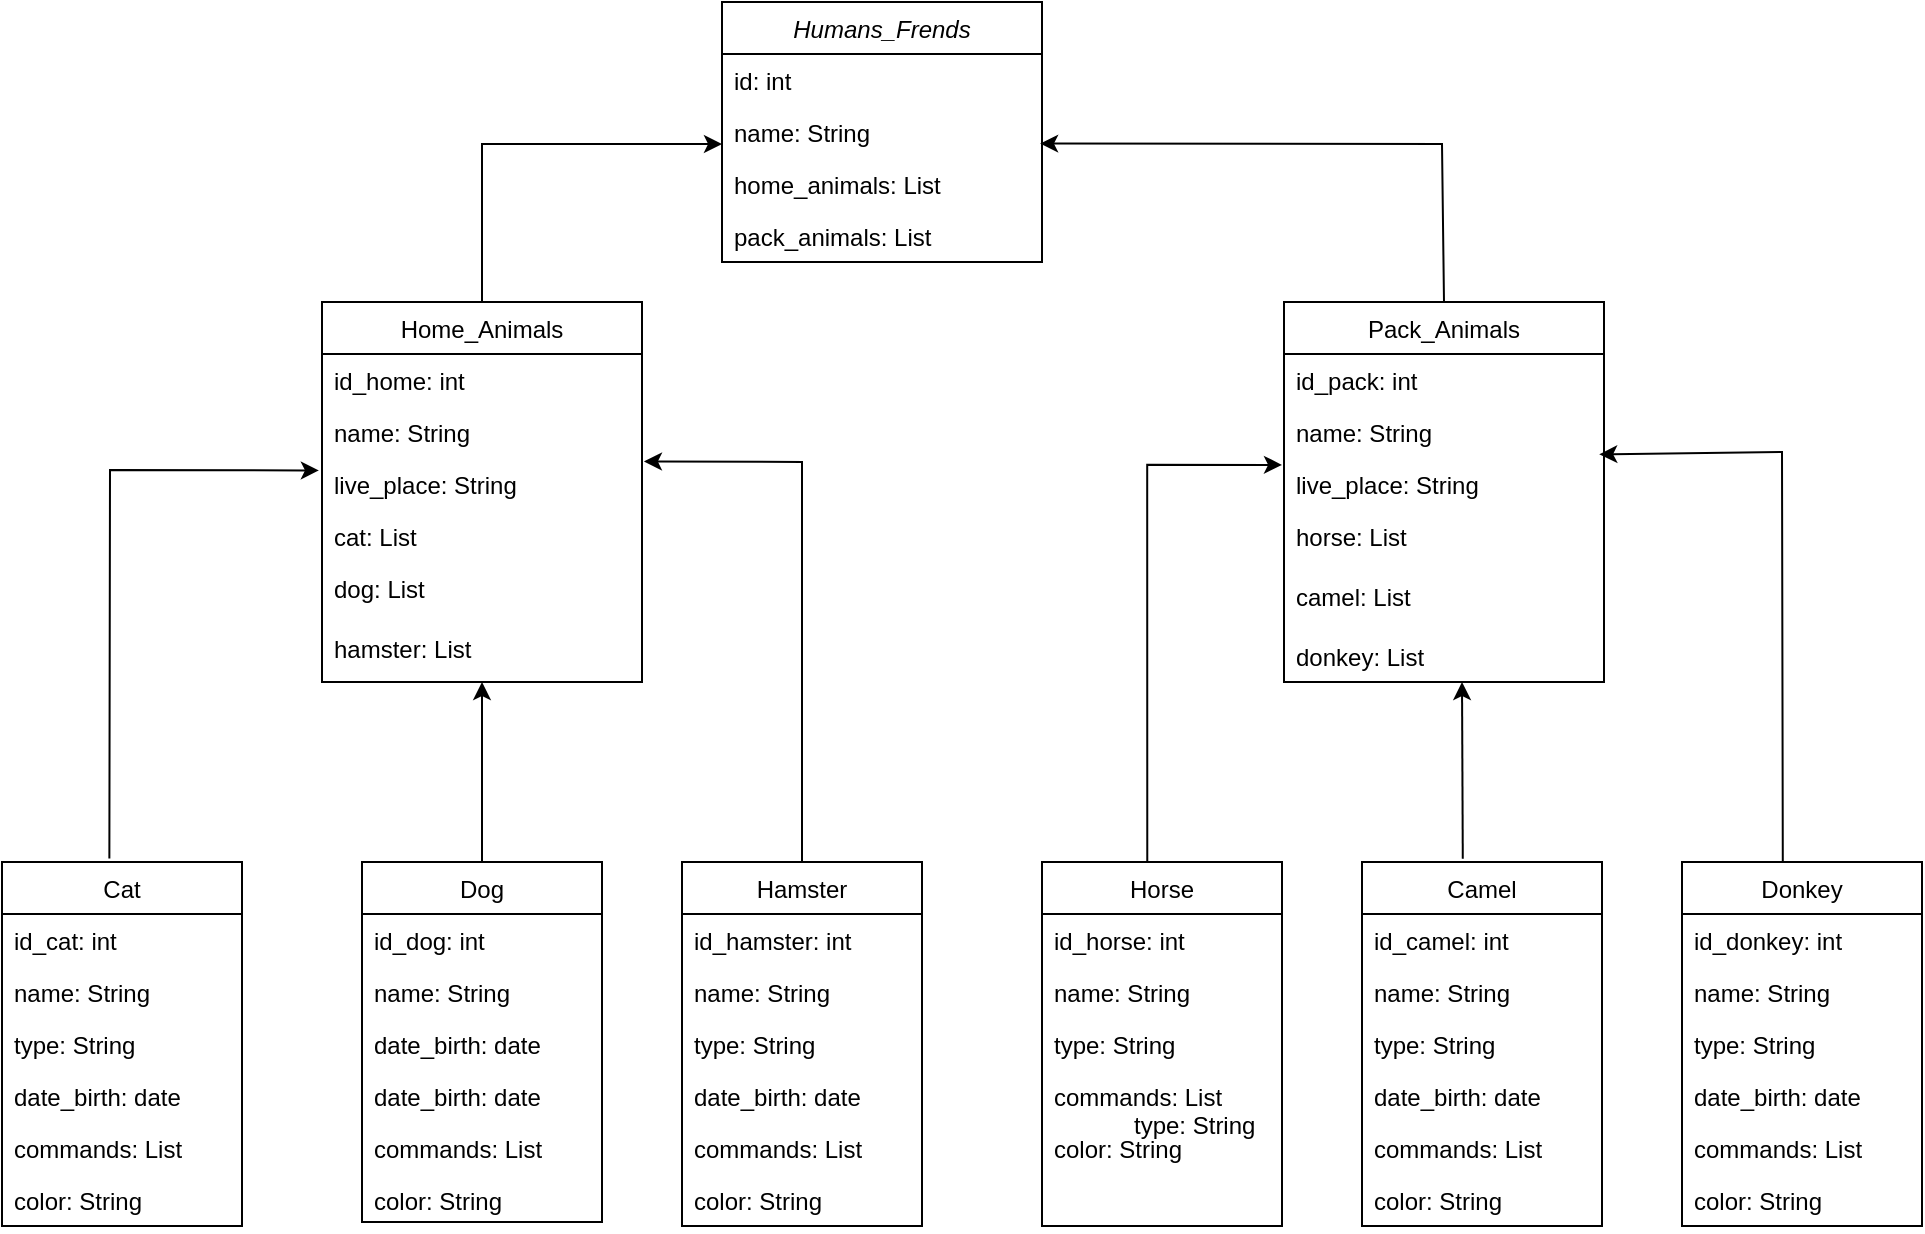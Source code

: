 <mxfile version="23.1.2" type="device">
  <diagram id="C5RBs43oDa-KdzZeNtuy" name="Page-1">
    <mxGraphModel dx="1674" dy="726" grid="1" gridSize="10" guides="1" tooltips="1" connect="1" arrows="1" fold="1" page="1" pageScale="1" pageWidth="827" pageHeight="1169" math="0" shadow="0">
      <root>
        <mxCell id="WIyWlLk6GJQsqaUBKTNV-0" />
        <mxCell id="WIyWlLk6GJQsqaUBKTNV-1" parent="WIyWlLk6GJQsqaUBKTNV-0" />
        <mxCell id="zkfFHV4jXpPFQw0GAbJ--0" value="Humans_Frends" style="swimlane;fontStyle=2;align=center;verticalAlign=top;childLayout=stackLayout;horizontal=1;startSize=26;horizontalStack=0;resizeParent=1;resizeLast=0;collapsible=1;marginBottom=0;rounded=0;shadow=0;strokeWidth=1;" parent="WIyWlLk6GJQsqaUBKTNV-1" vertex="1">
          <mxGeometry x="400" y="10" width="160" height="130" as="geometry">
            <mxRectangle x="230" y="140" width="160" height="26" as="alternateBounds" />
          </mxGeometry>
        </mxCell>
        <mxCell id="ivvA8IgEy0YkTjJbtnod-22" value="id: int" style="text;align=left;verticalAlign=top;spacingLeft=4;spacingRight=4;overflow=hidden;rotatable=0;points=[[0,0.5],[1,0.5]];portConstraint=eastwest;" parent="zkfFHV4jXpPFQw0GAbJ--0" vertex="1">
          <mxGeometry y="26" width="160" height="26" as="geometry" />
        </mxCell>
        <mxCell id="zkfFHV4jXpPFQw0GAbJ--1" value="name: String" style="text;align=left;verticalAlign=top;spacingLeft=4;spacingRight=4;overflow=hidden;rotatable=0;points=[[0,0.5],[1,0.5]];portConstraint=eastwest;" parent="zkfFHV4jXpPFQw0GAbJ--0" vertex="1">
          <mxGeometry y="52" width="160" height="26" as="geometry" />
        </mxCell>
        <mxCell id="ivvA8IgEy0YkTjJbtnod-11" value="home_animals: List" style="text;align=left;verticalAlign=top;spacingLeft=4;spacingRight=4;overflow=hidden;rotatable=0;points=[[0,0.5],[1,0.5]];portConstraint=eastwest;rounded=0;shadow=0;html=0;" parent="zkfFHV4jXpPFQw0GAbJ--0" vertex="1">
          <mxGeometry y="78" width="160" height="26" as="geometry" />
        </mxCell>
        <mxCell id="zkfFHV4jXpPFQw0GAbJ--3" value="pack_animals: List" style="text;align=left;verticalAlign=top;spacingLeft=4;spacingRight=4;overflow=hidden;rotatable=0;points=[[0,0.5],[1,0.5]];portConstraint=eastwest;rounded=0;shadow=0;html=0;" parent="zkfFHV4jXpPFQw0GAbJ--0" vertex="1">
          <mxGeometry y="104" width="160" height="26" as="geometry" />
        </mxCell>
        <mxCell id="zkfFHV4jXpPFQw0GAbJ--6" value="Home_Animals&#xa;" style="swimlane;fontStyle=0;align=center;verticalAlign=top;childLayout=stackLayout;horizontal=1;startSize=26;horizontalStack=0;resizeParent=1;resizeLast=0;collapsible=1;marginBottom=0;rounded=0;shadow=0;strokeWidth=1;" parent="WIyWlLk6GJQsqaUBKTNV-1" vertex="1">
          <mxGeometry x="200" y="160" width="160" height="190" as="geometry">
            <mxRectangle x="130" y="380" width="160" height="26" as="alternateBounds" />
          </mxGeometry>
        </mxCell>
        <mxCell id="zkfFHV4jXpPFQw0GAbJ--7" value="id_home: int" style="text;align=left;verticalAlign=top;spacingLeft=4;spacingRight=4;overflow=hidden;rotatable=0;points=[[0,0.5],[1,0.5]];portConstraint=eastwest;" parent="zkfFHV4jXpPFQw0GAbJ--6" vertex="1">
          <mxGeometry y="26" width="160" height="26" as="geometry" />
        </mxCell>
        <mxCell id="zkfFHV4jXpPFQw0GAbJ--8" value="name: String" style="text;align=left;verticalAlign=top;spacingLeft=4;spacingRight=4;overflow=hidden;rotatable=0;points=[[0,0.5],[1,0.5]];portConstraint=eastwest;rounded=0;shadow=0;html=0;" parent="zkfFHV4jXpPFQw0GAbJ--6" vertex="1">
          <mxGeometry y="52" width="160" height="26" as="geometry" />
        </mxCell>
        <mxCell id="ivvA8IgEy0YkTjJbtnod-19" value="live_place: String" style="text;align=left;verticalAlign=top;spacingLeft=4;spacingRight=4;overflow=hidden;rotatable=0;points=[[0,0.5],[1,0.5]];portConstraint=eastwest;rounded=0;shadow=0;html=0;" parent="zkfFHV4jXpPFQw0GAbJ--6" vertex="1">
          <mxGeometry y="78" width="160" height="26" as="geometry" />
        </mxCell>
        <mxCell id="ivvA8IgEy0YkTjJbtnod-20" value="cat: List" style="text;align=left;verticalAlign=top;spacingLeft=4;spacingRight=4;overflow=hidden;rotatable=0;points=[[0,0.5],[1,0.5]];portConstraint=eastwest;rounded=0;shadow=0;html=0;" parent="zkfFHV4jXpPFQw0GAbJ--6" vertex="1">
          <mxGeometry y="104" width="160" height="26" as="geometry" />
        </mxCell>
        <mxCell id="ivvA8IgEy0YkTjJbtnod-21" value="dog: List" style="text;align=left;verticalAlign=top;spacingLeft=4;spacingRight=4;overflow=hidden;rotatable=0;points=[[0,0.5],[1,0.5]];portConstraint=eastwest;rounded=0;shadow=0;html=0;" parent="zkfFHV4jXpPFQw0GAbJ--6" vertex="1">
          <mxGeometry y="130" width="160" height="30" as="geometry" />
        </mxCell>
        <mxCell id="ivvA8IgEy0YkTjJbtnod-73" value="hamster: List" style="text;align=left;verticalAlign=top;spacingLeft=4;spacingRight=4;overflow=hidden;rotatable=0;points=[[0,0.5],[1,0.5]];portConstraint=eastwest;rounded=0;shadow=0;html=0;" parent="zkfFHV4jXpPFQw0GAbJ--6" vertex="1">
          <mxGeometry y="160" width="160" height="30" as="geometry" />
        </mxCell>
        <mxCell id="zkfFHV4jXpPFQw0GAbJ--17" value="Pack_Animals" style="swimlane;fontStyle=0;align=center;verticalAlign=top;childLayout=stackLayout;horizontal=1;startSize=26;horizontalStack=0;resizeParent=1;resizeLast=0;collapsible=1;marginBottom=0;rounded=0;shadow=0;strokeWidth=1;" parent="WIyWlLk6GJQsqaUBKTNV-1" vertex="1">
          <mxGeometry x="681" y="160" width="160" height="190" as="geometry">
            <mxRectangle x="550" y="140" width="160" height="26" as="alternateBounds" />
          </mxGeometry>
        </mxCell>
        <mxCell id="ivvA8IgEy0YkTjJbtnod-24" value="id_pack: int" style="text;align=left;verticalAlign=top;spacingLeft=4;spacingRight=4;overflow=hidden;rotatable=0;points=[[0,0.5],[1,0.5]];portConstraint=eastwest;" parent="zkfFHV4jXpPFQw0GAbJ--17" vertex="1">
          <mxGeometry y="26" width="160" height="26" as="geometry" />
        </mxCell>
        <mxCell id="ivvA8IgEy0YkTjJbtnod-76" value="name: String" style="text;align=left;verticalAlign=top;spacingLeft=4;spacingRight=4;overflow=hidden;rotatable=0;points=[[0,0.5],[1,0.5]];portConstraint=eastwest;rounded=0;shadow=0;html=0;" parent="zkfFHV4jXpPFQw0GAbJ--17" vertex="1">
          <mxGeometry y="52" width="160" height="26" as="geometry" />
        </mxCell>
        <mxCell id="ivvA8IgEy0YkTjJbtnod-77" value="live_place: String" style="text;align=left;verticalAlign=top;spacingLeft=4;spacingRight=4;overflow=hidden;rotatable=0;points=[[0,0.5],[1,0.5]];portConstraint=eastwest;rounded=0;shadow=0;html=0;" parent="zkfFHV4jXpPFQw0GAbJ--17" vertex="1">
          <mxGeometry y="78" width="160" height="26" as="geometry" />
        </mxCell>
        <mxCell id="ivvA8IgEy0YkTjJbtnod-80" value="horse: List" style="text;align=left;verticalAlign=top;spacingLeft=4;spacingRight=4;overflow=hidden;rotatable=0;points=[[0,0.5],[1,0.5]];portConstraint=eastwest;rounded=0;shadow=0;html=0;" parent="zkfFHV4jXpPFQw0GAbJ--17" vertex="1">
          <mxGeometry y="104" width="160" height="30" as="geometry" />
        </mxCell>
        <mxCell id="ivvA8IgEy0YkTjJbtnod-79" value="camel: List" style="text;align=left;verticalAlign=top;spacingLeft=4;spacingRight=4;overflow=hidden;rotatable=0;points=[[0,0.5],[1,0.5]];portConstraint=eastwest;rounded=0;shadow=0;html=0;" parent="zkfFHV4jXpPFQw0GAbJ--17" vertex="1">
          <mxGeometry y="134" width="160" height="30" as="geometry" />
        </mxCell>
        <mxCell id="ivvA8IgEy0YkTjJbtnod-78" value="donkey: List" style="text;align=left;verticalAlign=top;spacingLeft=4;spacingRight=4;overflow=hidden;rotatable=0;points=[[0,0.5],[1,0.5]];portConstraint=eastwest;rounded=0;shadow=0;html=0;" parent="zkfFHV4jXpPFQw0GAbJ--17" vertex="1">
          <mxGeometry y="164" width="160" height="26" as="geometry" />
        </mxCell>
        <mxCell id="ivvA8IgEy0YkTjJbtnod-15" value="" style="endArrow=classic;html=1;rounded=0;exitX=0.5;exitY=0;exitDx=0;exitDy=0;" parent="WIyWlLk6GJQsqaUBKTNV-1" source="zkfFHV4jXpPFQw0GAbJ--6" edge="1">
          <mxGeometry width="50" height="50" relative="1" as="geometry">
            <mxPoint x="310" y="140" as="sourcePoint" />
            <mxPoint x="400" y="81" as="targetPoint" />
            <Array as="points">
              <mxPoint x="280" y="81" />
            </Array>
          </mxGeometry>
        </mxCell>
        <mxCell id="ivvA8IgEy0YkTjJbtnod-16" value="" style="endArrow=classic;html=1;rounded=0;exitX=0.5;exitY=0;exitDx=0;exitDy=0;entryX=0.994;entryY=0.723;entryDx=0;entryDy=0;entryPerimeter=0;" parent="WIyWlLk6GJQsqaUBKTNV-1" source="zkfFHV4jXpPFQw0GAbJ--17" target="zkfFHV4jXpPFQw0GAbJ--1" edge="1">
          <mxGeometry width="50" height="50" relative="1" as="geometry">
            <mxPoint x="607" y="240" as="sourcePoint" />
            <mxPoint x="570" y="80" as="targetPoint" />
            <Array as="points">
              <mxPoint x="760" y="81" />
            </Array>
          </mxGeometry>
        </mxCell>
        <mxCell id="ivvA8IgEy0YkTjJbtnod-31" value="Cat" style="swimlane;fontStyle=0;align=center;verticalAlign=top;childLayout=stackLayout;horizontal=1;startSize=26;horizontalStack=0;resizeParent=1;resizeLast=0;collapsible=1;marginBottom=0;rounded=0;shadow=0;strokeWidth=1;" parent="WIyWlLk6GJQsqaUBKTNV-1" vertex="1">
          <mxGeometry x="40" y="440" width="120" height="182" as="geometry">
            <mxRectangle x="130" y="380" width="160" height="26" as="alternateBounds" />
          </mxGeometry>
        </mxCell>
        <mxCell id="ivvA8IgEy0YkTjJbtnod-32" value="id_cat: int" style="text;align=left;verticalAlign=top;spacingLeft=4;spacingRight=4;overflow=hidden;rotatable=0;points=[[0,0.5],[1,0.5]];portConstraint=eastwest;" parent="ivvA8IgEy0YkTjJbtnod-31" vertex="1">
          <mxGeometry y="26" width="120" height="26" as="geometry" />
        </mxCell>
        <mxCell id="ivvA8IgEy0YkTjJbtnod-33" value="name: String" style="text;align=left;verticalAlign=top;spacingLeft=4;spacingRight=4;overflow=hidden;rotatable=0;points=[[0,0.5],[1,0.5]];portConstraint=eastwest;rounded=0;shadow=0;html=0;" parent="ivvA8IgEy0YkTjJbtnod-31" vertex="1">
          <mxGeometry y="52" width="120" height="26" as="geometry" />
        </mxCell>
        <mxCell id="7QWse1JDMKPA6DchVO3E-6" value="type: String" style="text;align=left;verticalAlign=top;spacingLeft=4;spacingRight=4;overflow=hidden;rotatable=0;points=[[0,0.5],[1,0.5]];portConstraint=eastwest;rounded=0;shadow=0;html=0;" vertex="1" parent="ivvA8IgEy0YkTjJbtnod-31">
          <mxGeometry y="78" width="120" height="26" as="geometry" />
        </mxCell>
        <mxCell id="ivvA8IgEy0YkTjJbtnod-34" value="date_birth: date" style="text;align=left;verticalAlign=top;spacingLeft=4;spacingRight=4;overflow=hidden;rotatable=0;points=[[0,0.5],[1,0.5]];portConstraint=eastwest;rounded=0;shadow=0;html=0;" parent="ivvA8IgEy0YkTjJbtnod-31" vertex="1">
          <mxGeometry y="104" width="120" height="26" as="geometry" />
        </mxCell>
        <mxCell id="ivvA8IgEy0YkTjJbtnod-35" value="commands: List" style="text;align=left;verticalAlign=top;spacingLeft=4;spacingRight=4;overflow=hidden;rotatable=0;points=[[0,0.5],[1,0.5]];portConstraint=eastwest;rounded=0;shadow=0;html=0;" parent="ivvA8IgEy0YkTjJbtnod-31" vertex="1">
          <mxGeometry y="130" width="120" height="26" as="geometry" />
        </mxCell>
        <mxCell id="ivvA8IgEy0YkTjJbtnod-36" value="color: String" style="text;align=left;verticalAlign=top;spacingLeft=4;spacingRight=4;overflow=hidden;rotatable=0;points=[[0,0.5],[1,0.5]];portConstraint=eastwest;rounded=0;shadow=0;html=0;" parent="ivvA8IgEy0YkTjJbtnod-31" vertex="1">
          <mxGeometry y="156" width="120" height="26" as="geometry" />
        </mxCell>
        <mxCell id="ivvA8IgEy0YkTjJbtnod-37" value="Dog" style="swimlane;fontStyle=0;align=center;verticalAlign=top;childLayout=stackLayout;horizontal=1;startSize=26;horizontalStack=0;resizeParent=1;resizeLast=0;collapsible=1;marginBottom=0;rounded=0;shadow=0;strokeWidth=1;" parent="WIyWlLk6GJQsqaUBKTNV-1" vertex="1">
          <mxGeometry x="220" y="440" width="120" height="180" as="geometry">
            <mxRectangle x="130" y="380" width="160" height="26" as="alternateBounds" />
          </mxGeometry>
        </mxCell>
        <mxCell id="ivvA8IgEy0YkTjJbtnod-38" value="id_dog: int" style="text;align=left;verticalAlign=top;spacingLeft=4;spacingRight=4;overflow=hidden;rotatable=0;points=[[0,0.5],[1,0.5]];portConstraint=eastwest;" parent="ivvA8IgEy0YkTjJbtnod-37" vertex="1">
          <mxGeometry y="26" width="120" height="26" as="geometry" />
        </mxCell>
        <mxCell id="ivvA8IgEy0YkTjJbtnod-39" value="name: String" style="text;align=left;verticalAlign=top;spacingLeft=4;spacingRight=4;overflow=hidden;rotatable=0;points=[[0,0.5],[1,0.5]];portConstraint=eastwest;rounded=0;shadow=0;html=0;" parent="ivvA8IgEy0YkTjJbtnod-37" vertex="1">
          <mxGeometry y="52" width="120" height="26" as="geometry" />
        </mxCell>
        <mxCell id="ivvA8IgEy0YkTjJbtnod-52" value="date_birth: date" style="text;align=left;verticalAlign=top;spacingLeft=4;spacingRight=4;overflow=hidden;rotatable=0;points=[[0,0.5],[1,0.5]];portConstraint=eastwest;rounded=0;shadow=0;html=0;" parent="ivvA8IgEy0YkTjJbtnod-37" vertex="1">
          <mxGeometry y="78" width="120" height="26" as="geometry" />
        </mxCell>
        <mxCell id="ivvA8IgEy0YkTjJbtnod-40" value="date_birth: date" style="text;align=left;verticalAlign=top;spacingLeft=4;spacingRight=4;overflow=hidden;rotatable=0;points=[[0,0.5],[1,0.5]];portConstraint=eastwest;rounded=0;shadow=0;html=0;" parent="ivvA8IgEy0YkTjJbtnod-37" vertex="1">
          <mxGeometry y="104" width="120" height="26" as="geometry" />
        </mxCell>
        <mxCell id="ivvA8IgEy0YkTjJbtnod-41" value="commands: List" style="text;align=left;verticalAlign=top;spacingLeft=4;spacingRight=4;overflow=hidden;rotatable=0;points=[[0,0.5],[1,0.5]];portConstraint=eastwest;rounded=0;shadow=0;html=0;" parent="ivvA8IgEy0YkTjJbtnod-37" vertex="1">
          <mxGeometry y="130" width="120" height="26" as="geometry" />
        </mxCell>
        <mxCell id="ivvA8IgEy0YkTjJbtnod-42" value="color: String" style="text;align=left;verticalAlign=top;spacingLeft=4;spacingRight=4;overflow=hidden;rotatable=0;points=[[0,0.5],[1,0.5]];portConstraint=eastwest;rounded=0;shadow=0;html=0;" parent="ivvA8IgEy0YkTjJbtnod-37" vertex="1">
          <mxGeometry y="156" width="120" height="24" as="geometry" />
        </mxCell>
        <mxCell id="ivvA8IgEy0YkTjJbtnod-43" value="Hamster" style="swimlane;fontStyle=0;align=center;verticalAlign=top;childLayout=stackLayout;horizontal=1;startSize=26;horizontalStack=0;resizeParent=1;resizeLast=0;collapsible=1;marginBottom=0;rounded=0;shadow=0;strokeWidth=1;" parent="WIyWlLk6GJQsqaUBKTNV-1" vertex="1">
          <mxGeometry x="380" y="440" width="120" height="182" as="geometry">
            <mxRectangle x="130" y="380" width="160" height="26" as="alternateBounds" />
          </mxGeometry>
        </mxCell>
        <mxCell id="ivvA8IgEy0YkTjJbtnod-44" value="id_hamster: int" style="text;align=left;verticalAlign=top;spacingLeft=4;spacingRight=4;overflow=hidden;rotatable=0;points=[[0,0.5],[1,0.5]];portConstraint=eastwest;" parent="ivvA8IgEy0YkTjJbtnod-43" vertex="1">
          <mxGeometry y="26" width="120" height="26" as="geometry" />
        </mxCell>
        <mxCell id="ivvA8IgEy0YkTjJbtnod-45" value="name: String" style="text;align=left;verticalAlign=top;spacingLeft=4;spacingRight=4;overflow=hidden;rotatable=0;points=[[0,0.5],[1,0.5]];portConstraint=eastwest;rounded=0;shadow=0;html=0;" parent="ivvA8IgEy0YkTjJbtnod-43" vertex="1">
          <mxGeometry y="52" width="120" height="26" as="geometry" />
        </mxCell>
        <mxCell id="7QWse1JDMKPA6DchVO3E-4" value="type: String" style="text;align=left;verticalAlign=top;spacingLeft=4;spacingRight=4;overflow=hidden;rotatable=0;points=[[0,0.5],[1,0.5]];portConstraint=eastwest;rounded=0;shadow=0;html=0;" vertex="1" parent="ivvA8IgEy0YkTjJbtnod-43">
          <mxGeometry y="78" width="120" height="26" as="geometry" />
        </mxCell>
        <mxCell id="ivvA8IgEy0YkTjJbtnod-46" value="date_birth: date" style="text;align=left;verticalAlign=top;spacingLeft=4;spacingRight=4;overflow=hidden;rotatable=0;points=[[0,0.5],[1,0.5]];portConstraint=eastwest;rounded=0;shadow=0;html=0;" parent="ivvA8IgEy0YkTjJbtnod-43" vertex="1">
          <mxGeometry y="104" width="120" height="26" as="geometry" />
        </mxCell>
        <mxCell id="ivvA8IgEy0YkTjJbtnod-47" value="commands: List" style="text;align=left;verticalAlign=top;spacingLeft=4;spacingRight=4;overflow=hidden;rotatable=0;points=[[0,0.5],[1,0.5]];portConstraint=eastwest;rounded=0;shadow=0;html=0;" parent="ivvA8IgEy0YkTjJbtnod-43" vertex="1">
          <mxGeometry y="130" width="120" height="26" as="geometry" />
        </mxCell>
        <mxCell id="ivvA8IgEy0YkTjJbtnod-48" value="color: String" style="text;align=left;verticalAlign=top;spacingLeft=4;spacingRight=4;overflow=hidden;rotatable=0;points=[[0,0.5],[1,0.5]];portConstraint=eastwest;rounded=0;shadow=0;html=0;" parent="ivvA8IgEy0YkTjJbtnod-43" vertex="1">
          <mxGeometry y="156" width="120" height="26" as="geometry" />
        </mxCell>
        <mxCell id="ivvA8IgEy0YkTjJbtnod-49" value="Horse" style="swimlane;fontStyle=0;align=center;verticalAlign=top;childLayout=stackLayout;horizontal=1;startSize=26;horizontalStack=0;resizeParent=1;resizeLast=0;collapsible=1;marginBottom=0;rounded=0;shadow=0;strokeWidth=1;" parent="WIyWlLk6GJQsqaUBKTNV-1" vertex="1">
          <mxGeometry x="560" y="440" width="120" height="182" as="geometry">
            <mxRectangle x="130" y="380" width="160" height="26" as="alternateBounds" />
          </mxGeometry>
        </mxCell>
        <mxCell id="ivvA8IgEy0YkTjJbtnod-50" value="id_horse: int" style="text;align=left;verticalAlign=top;spacingLeft=4;spacingRight=4;overflow=hidden;rotatable=0;points=[[0,0.5],[1,0.5]];portConstraint=eastwest;" parent="ivvA8IgEy0YkTjJbtnod-49" vertex="1">
          <mxGeometry y="26" width="120" height="26" as="geometry" />
        </mxCell>
        <mxCell id="ivvA8IgEy0YkTjJbtnod-51" value="name: String" style="text;align=left;verticalAlign=top;spacingLeft=4;spacingRight=4;overflow=hidden;rotatable=0;points=[[0,0.5],[1,0.5]];portConstraint=eastwest;rounded=0;shadow=0;html=0;" parent="ivvA8IgEy0YkTjJbtnod-49" vertex="1">
          <mxGeometry y="52" width="120" height="26" as="geometry" />
        </mxCell>
        <mxCell id="7QWse1JDMKPA6DchVO3E-0" value="type: String" style="text;align=left;verticalAlign=top;spacingLeft=4;spacingRight=4;overflow=hidden;rotatable=0;points=[[0,0.5],[1,0.5]];portConstraint=eastwest;rounded=0;shadow=0;html=0;" vertex="1" parent="ivvA8IgEy0YkTjJbtnod-49">
          <mxGeometry y="78" width="120" height="26" as="geometry" />
        </mxCell>
        <mxCell id="ivvA8IgEy0YkTjJbtnod-53" value="commands: List" style="text;align=left;verticalAlign=top;spacingLeft=4;spacingRight=4;overflow=hidden;rotatable=0;points=[[0,0.5],[1,0.5]];portConstraint=eastwest;rounded=0;shadow=0;html=0;" parent="ivvA8IgEy0YkTjJbtnod-49" vertex="1">
          <mxGeometry y="104" width="120" height="26" as="geometry" />
        </mxCell>
        <mxCell id="ivvA8IgEy0YkTjJbtnod-54" value="color: String" style="text;align=left;verticalAlign=top;spacingLeft=4;spacingRight=4;overflow=hidden;rotatable=0;points=[[0,0.5],[1,0.5]];portConstraint=eastwest;rounded=0;shadow=0;html=0;" parent="ivvA8IgEy0YkTjJbtnod-49" vertex="1">
          <mxGeometry y="130" width="120" height="26" as="geometry" />
        </mxCell>
        <mxCell id="ivvA8IgEy0YkTjJbtnod-55" value="Camel" style="swimlane;fontStyle=0;align=center;verticalAlign=top;childLayout=stackLayout;horizontal=1;startSize=26;horizontalStack=0;resizeParent=1;resizeLast=0;collapsible=1;marginBottom=0;rounded=0;shadow=0;strokeWidth=1;" parent="WIyWlLk6GJQsqaUBKTNV-1" vertex="1">
          <mxGeometry x="720" y="440" width="120" height="182" as="geometry">
            <mxRectangle x="130" y="380" width="160" height="26" as="alternateBounds" />
          </mxGeometry>
        </mxCell>
        <mxCell id="ivvA8IgEy0YkTjJbtnod-56" value="id_camel: int" style="text;align=left;verticalAlign=top;spacingLeft=4;spacingRight=4;overflow=hidden;rotatable=0;points=[[0,0.5],[1,0.5]];portConstraint=eastwest;" parent="ivvA8IgEy0YkTjJbtnod-55" vertex="1">
          <mxGeometry y="26" width="120" height="26" as="geometry" />
        </mxCell>
        <mxCell id="ivvA8IgEy0YkTjJbtnod-57" value="name: String" style="text;align=left;verticalAlign=top;spacingLeft=4;spacingRight=4;overflow=hidden;rotatable=0;points=[[0,0.5],[1,0.5]];portConstraint=eastwest;rounded=0;shadow=0;html=0;" parent="ivvA8IgEy0YkTjJbtnod-55" vertex="1">
          <mxGeometry y="52" width="120" height="26" as="geometry" />
        </mxCell>
        <mxCell id="7QWse1JDMKPA6DchVO3E-2" value="type: String" style="text;align=left;verticalAlign=top;spacingLeft=4;spacingRight=4;overflow=hidden;rotatable=0;points=[[0,0.5],[1,0.5]];portConstraint=eastwest;rounded=0;shadow=0;html=0;" vertex="1" parent="ivvA8IgEy0YkTjJbtnod-55">
          <mxGeometry y="78" width="120" height="26" as="geometry" />
        </mxCell>
        <mxCell id="ivvA8IgEy0YkTjJbtnod-58" value="date_birth: date" style="text;align=left;verticalAlign=top;spacingLeft=4;spacingRight=4;overflow=hidden;rotatable=0;points=[[0,0.5],[1,0.5]];portConstraint=eastwest;rounded=0;shadow=0;html=0;" parent="ivvA8IgEy0YkTjJbtnod-55" vertex="1">
          <mxGeometry y="104" width="120" height="26" as="geometry" />
        </mxCell>
        <mxCell id="ivvA8IgEy0YkTjJbtnod-59" value="commands: List" style="text;align=left;verticalAlign=top;spacingLeft=4;spacingRight=4;overflow=hidden;rotatable=0;points=[[0,0.5],[1,0.5]];portConstraint=eastwest;rounded=0;shadow=0;html=0;" parent="ivvA8IgEy0YkTjJbtnod-55" vertex="1">
          <mxGeometry y="130" width="120" height="26" as="geometry" />
        </mxCell>
        <mxCell id="ivvA8IgEy0YkTjJbtnod-60" value="color: String" style="text;align=left;verticalAlign=top;spacingLeft=4;spacingRight=4;overflow=hidden;rotatable=0;points=[[0,0.5],[1,0.5]];portConstraint=eastwest;rounded=0;shadow=0;html=0;" parent="ivvA8IgEy0YkTjJbtnod-55" vertex="1">
          <mxGeometry y="156" width="120" height="26" as="geometry" />
        </mxCell>
        <mxCell id="ivvA8IgEy0YkTjJbtnod-61" value="Donkey" style="swimlane;fontStyle=0;align=center;verticalAlign=top;childLayout=stackLayout;horizontal=1;startSize=26;horizontalStack=0;resizeParent=1;resizeLast=0;collapsible=1;marginBottom=0;rounded=0;shadow=0;strokeWidth=1;" parent="WIyWlLk6GJQsqaUBKTNV-1" vertex="1">
          <mxGeometry x="880" y="440" width="120" height="182" as="geometry">
            <mxRectangle x="130" y="380" width="160" height="26" as="alternateBounds" />
          </mxGeometry>
        </mxCell>
        <mxCell id="ivvA8IgEy0YkTjJbtnod-62" value="id_donkey: int" style="text;align=left;verticalAlign=top;spacingLeft=4;spacingRight=4;overflow=hidden;rotatable=0;points=[[0,0.5],[1,0.5]];portConstraint=eastwest;" parent="ivvA8IgEy0YkTjJbtnod-61" vertex="1">
          <mxGeometry y="26" width="120" height="26" as="geometry" />
        </mxCell>
        <mxCell id="ivvA8IgEy0YkTjJbtnod-63" value="name: String" style="text;align=left;verticalAlign=top;spacingLeft=4;spacingRight=4;overflow=hidden;rotatable=0;points=[[0,0.5],[1,0.5]];portConstraint=eastwest;rounded=0;shadow=0;html=0;" parent="ivvA8IgEy0YkTjJbtnod-61" vertex="1">
          <mxGeometry y="52" width="120" height="26" as="geometry" />
        </mxCell>
        <mxCell id="7QWse1JDMKPA6DchVO3E-3" value="type: String" style="text;align=left;verticalAlign=top;spacingLeft=4;spacingRight=4;overflow=hidden;rotatable=0;points=[[0,0.5],[1,0.5]];portConstraint=eastwest;rounded=0;shadow=0;html=0;" vertex="1" parent="ivvA8IgEy0YkTjJbtnod-61">
          <mxGeometry y="78" width="120" height="26" as="geometry" />
        </mxCell>
        <mxCell id="ivvA8IgEy0YkTjJbtnod-64" value="date_birth: date" style="text;align=left;verticalAlign=top;spacingLeft=4;spacingRight=4;overflow=hidden;rotatable=0;points=[[0,0.5],[1,0.5]];portConstraint=eastwest;rounded=0;shadow=0;html=0;" parent="ivvA8IgEy0YkTjJbtnod-61" vertex="1">
          <mxGeometry y="104" width="120" height="26" as="geometry" />
        </mxCell>
        <mxCell id="ivvA8IgEy0YkTjJbtnod-65" value="commands: List" style="text;align=left;verticalAlign=top;spacingLeft=4;spacingRight=4;overflow=hidden;rotatable=0;points=[[0,0.5],[1,0.5]];portConstraint=eastwest;rounded=0;shadow=0;html=0;" parent="ivvA8IgEy0YkTjJbtnod-61" vertex="1">
          <mxGeometry y="130" width="120" height="26" as="geometry" />
        </mxCell>
        <mxCell id="ivvA8IgEy0YkTjJbtnod-66" value="color: String" style="text;align=left;verticalAlign=top;spacingLeft=4;spacingRight=4;overflow=hidden;rotatable=0;points=[[0,0.5],[1,0.5]];portConstraint=eastwest;rounded=0;shadow=0;html=0;" parent="ivvA8IgEy0YkTjJbtnod-61" vertex="1">
          <mxGeometry y="156" width="120" height="26" as="geometry" />
        </mxCell>
        <mxCell id="ivvA8IgEy0YkTjJbtnod-67" value="" style="endArrow=classic;html=1;rounded=0;entryX=-0.016;entryY=0.201;entryDx=0;entryDy=0;entryPerimeter=0;exitX=0.439;exitY=-0.017;exitDx=0;exitDy=0;exitPerimeter=0;" parent="WIyWlLk6GJQsqaUBKTNV-1" edge="1">
          <mxGeometry width="50" height="50" relative="1" as="geometry">
            <mxPoint x="93.68" y="438.28" as="sourcePoint" />
            <mxPoint x="198.44" y="244.226" as="targetPoint" />
            <Array as="points">
              <mxPoint x="94" y="244" />
            </Array>
          </mxGeometry>
        </mxCell>
        <mxCell id="ivvA8IgEy0YkTjJbtnod-69" value="" style="endArrow=classic;html=1;rounded=0;entryX=1.006;entryY=0.066;entryDx=0;entryDy=0;exitX=0.5;exitY=0;exitDx=0;exitDy=0;entryPerimeter=0;" parent="WIyWlLk6GJQsqaUBKTNV-1" source="ivvA8IgEy0YkTjJbtnod-43" target="ivvA8IgEy0YkTjJbtnod-19" edge="1">
          <mxGeometry width="50" height="50" relative="1" as="geometry">
            <mxPoint x="414" y="360" as="sourcePoint" />
            <mxPoint x="464" y="310" as="targetPoint" />
            <Array as="points">
              <mxPoint x="440" y="240" />
            </Array>
          </mxGeometry>
        </mxCell>
        <mxCell id="ivvA8IgEy0YkTjJbtnod-71" style="edgeStyle=orthogonalEdgeStyle;rounded=0;orthogonalLoop=1;jettySize=auto;html=1;exitX=0.439;exitY=-0.009;exitDx=0;exitDy=0;entryX=-0.006;entryY=0.077;entryDx=0;entryDy=0;entryPerimeter=0;exitPerimeter=0;" parent="WIyWlLk6GJQsqaUBKTNV-1" edge="1">
          <mxGeometry relative="1" as="geometry">
            <mxPoint x="612.64" y="440.0" as="sourcePoint" />
            <mxPoint x="680" y="241.442" as="targetPoint" />
            <Array as="points">
              <mxPoint x="612.96" y="241.44" />
            </Array>
          </mxGeometry>
        </mxCell>
        <mxCell id="ivvA8IgEy0YkTjJbtnod-72" value="" style="endArrow=classic;html=1;rounded=0;entryX=0.985;entryY=0.93;entryDx=0;entryDy=0;entryPerimeter=0;exitX=0.42;exitY=-0.002;exitDx=0;exitDy=0;exitPerimeter=0;" parent="WIyWlLk6GJQsqaUBKTNV-1" source="ivvA8IgEy0YkTjJbtnod-61" target="ivvA8IgEy0YkTjJbtnod-76" edge="1">
          <mxGeometry width="50" height="50" relative="1" as="geometry">
            <mxPoint x="930" y="360" as="sourcePoint" />
            <mxPoint x="845.64" y="235.01" as="targetPoint" />
            <Array as="points">
              <mxPoint x="930" y="235" />
            </Array>
          </mxGeometry>
        </mxCell>
        <mxCell id="ivvA8IgEy0YkTjJbtnod-74" value="" style="endArrow=classic;html=1;rounded=0;exitX=0.5;exitY=0;exitDx=0;exitDy=0;" parent="WIyWlLk6GJQsqaUBKTNV-1" source="ivvA8IgEy0YkTjJbtnod-37" target="ivvA8IgEy0YkTjJbtnod-73" edge="1">
          <mxGeometry width="50" height="50" relative="1" as="geometry">
            <mxPoint x="450" y="390" as="sourcePoint" />
            <mxPoint x="500" y="340" as="targetPoint" />
          </mxGeometry>
        </mxCell>
        <mxCell id="ivvA8IgEy0YkTjJbtnod-81" value="" style="endArrow=classic;html=1;rounded=0;exitX=0.42;exitY=-0.009;exitDx=0;exitDy=0;exitPerimeter=0;" parent="WIyWlLk6GJQsqaUBKTNV-1" source="ivvA8IgEy0YkTjJbtnod-55" edge="1">
          <mxGeometry width="50" height="50" relative="1" as="geometry">
            <mxPoint x="640" y="390" as="sourcePoint" />
            <mxPoint x="770" y="350" as="targetPoint" />
          </mxGeometry>
        </mxCell>
        <mxCell id="7QWse1JDMKPA6DchVO3E-5" value="type: String" style="text;align=left;verticalAlign=top;spacingLeft=4;spacingRight=4;overflow=hidden;rotatable=0;points=[[0,0.5],[1,0.5]];portConstraint=eastwest;rounded=0;shadow=0;html=0;" vertex="1" parent="WIyWlLk6GJQsqaUBKTNV-1">
          <mxGeometry x="600" y="558" width="120" height="26" as="geometry" />
        </mxCell>
      </root>
    </mxGraphModel>
  </diagram>
</mxfile>
